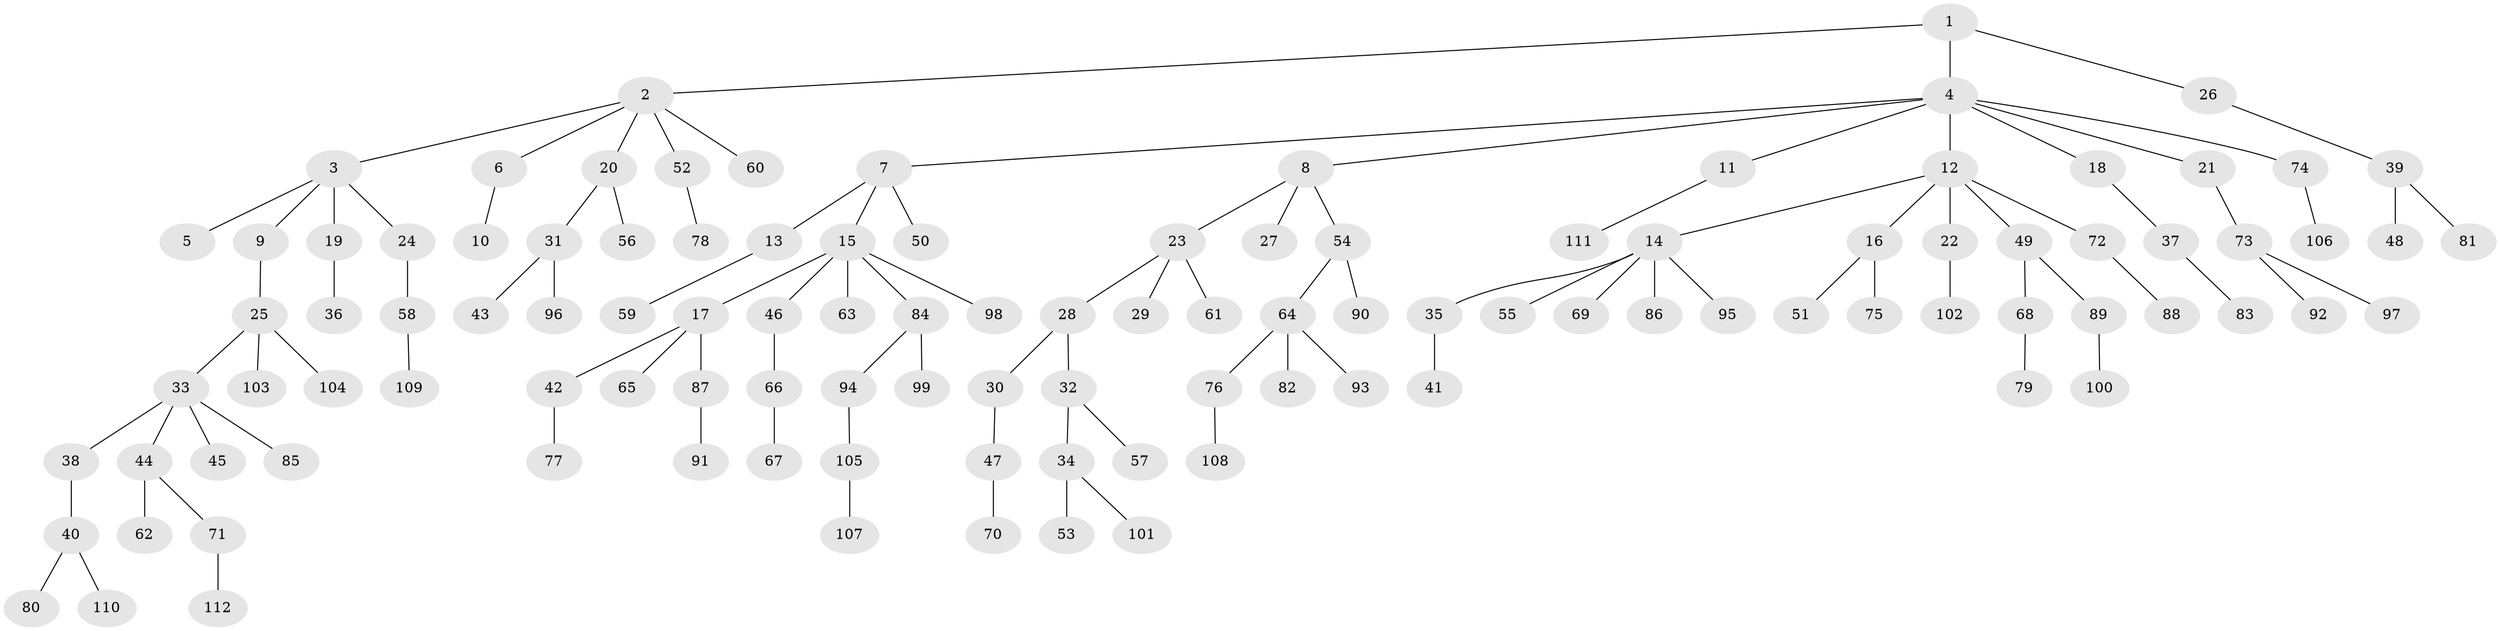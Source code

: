 // coarse degree distribution, {7: 0.02564102564102564, 5: 0.038461538461538464, 8: 0.02564102564102564, 1: 0.5512820512820513, 2: 0.2692307692307692, 4: 0.038461538461538464, 3: 0.05128205128205128}
// Generated by graph-tools (version 1.1) at 2025/24/03/03/25 07:24:08]
// undirected, 112 vertices, 111 edges
graph export_dot {
graph [start="1"]
  node [color=gray90,style=filled];
  1;
  2;
  3;
  4;
  5;
  6;
  7;
  8;
  9;
  10;
  11;
  12;
  13;
  14;
  15;
  16;
  17;
  18;
  19;
  20;
  21;
  22;
  23;
  24;
  25;
  26;
  27;
  28;
  29;
  30;
  31;
  32;
  33;
  34;
  35;
  36;
  37;
  38;
  39;
  40;
  41;
  42;
  43;
  44;
  45;
  46;
  47;
  48;
  49;
  50;
  51;
  52;
  53;
  54;
  55;
  56;
  57;
  58;
  59;
  60;
  61;
  62;
  63;
  64;
  65;
  66;
  67;
  68;
  69;
  70;
  71;
  72;
  73;
  74;
  75;
  76;
  77;
  78;
  79;
  80;
  81;
  82;
  83;
  84;
  85;
  86;
  87;
  88;
  89;
  90;
  91;
  92;
  93;
  94;
  95;
  96;
  97;
  98;
  99;
  100;
  101;
  102;
  103;
  104;
  105;
  106;
  107;
  108;
  109;
  110;
  111;
  112;
  1 -- 2;
  1 -- 4;
  1 -- 26;
  2 -- 3;
  2 -- 6;
  2 -- 20;
  2 -- 52;
  2 -- 60;
  3 -- 5;
  3 -- 9;
  3 -- 19;
  3 -- 24;
  4 -- 7;
  4 -- 8;
  4 -- 11;
  4 -- 12;
  4 -- 18;
  4 -- 21;
  4 -- 74;
  6 -- 10;
  7 -- 13;
  7 -- 15;
  7 -- 50;
  8 -- 23;
  8 -- 27;
  8 -- 54;
  9 -- 25;
  11 -- 111;
  12 -- 14;
  12 -- 16;
  12 -- 22;
  12 -- 49;
  12 -- 72;
  13 -- 59;
  14 -- 35;
  14 -- 55;
  14 -- 69;
  14 -- 86;
  14 -- 95;
  15 -- 17;
  15 -- 46;
  15 -- 63;
  15 -- 84;
  15 -- 98;
  16 -- 51;
  16 -- 75;
  17 -- 42;
  17 -- 65;
  17 -- 87;
  18 -- 37;
  19 -- 36;
  20 -- 31;
  20 -- 56;
  21 -- 73;
  22 -- 102;
  23 -- 28;
  23 -- 29;
  23 -- 61;
  24 -- 58;
  25 -- 33;
  25 -- 103;
  25 -- 104;
  26 -- 39;
  28 -- 30;
  28 -- 32;
  30 -- 47;
  31 -- 43;
  31 -- 96;
  32 -- 34;
  32 -- 57;
  33 -- 38;
  33 -- 44;
  33 -- 45;
  33 -- 85;
  34 -- 53;
  34 -- 101;
  35 -- 41;
  37 -- 83;
  38 -- 40;
  39 -- 48;
  39 -- 81;
  40 -- 80;
  40 -- 110;
  42 -- 77;
  44 -- 62;
  44 -- 71;
  46 -- 66;
  47 -- 70;
  49 -- 68;
  49 -- 89;
  52 -- 78;
  54 -- 64;
  54 -- 90;
  58 -- 109;
  64 -- 76;
  64 -- 82;
  64 -- 93;
  66 -- 67;
  68 -- 79;
  71 -- 112;
  72 -- 88;
  73 -- 92;
  73 -- 97;
  74 -- 106;
  76 -- 108;
  84 -- 94;
  84 -- 99;
  87 -- 91;
  89 -- 100;
  94 -- 105;
  105 -- 107;
}
